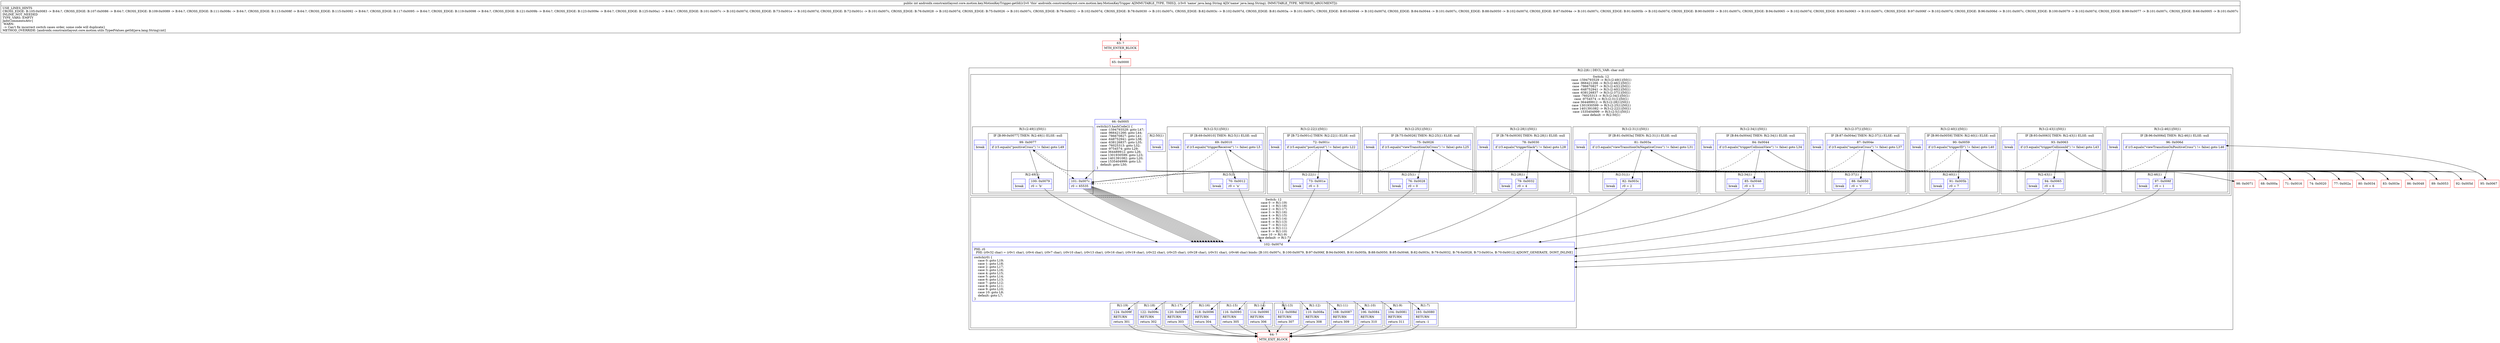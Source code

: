 digraph "CFG forandroidx.constraintlayout.core.motion.key.MotionKeyTrigger.getId(Ljava\/lang\/String;)I" {
subgraph cluster_Region_1675893456 {
label = "R(2:2|6) | DECL_VAR: char null\l";
node [shape=record,color=blue];
subgraph cluster_SwitchRegion_1665377481 {
label = "Switch: 12
 case -1594793529 -> R(3:(2:49|1)|50|1)
 case -966421266 -> R(3:(2:46|1)|50|1)
 case -786670827 -> R(3:(2:43|1)|50|1)
 case -648752941 -> R(3:(2:40|1)|50|1)
 case -638126837 -> R(3:(2:37|1)|50|1)
 case -76025313 -> R(3:(2:34|1)|50|1)
 case -9754574 -> R(3:(2:31|1)|50|1)
 case 364489912 -> R(3:(2:28|1)|50|1)
 case 1301930599 -> R(3:(2:25|1)|50|1)
 case 1401391082 -> R(3:(2:22|1)|50|1)
 case 1535404999 -> R(3:(2:5|1)|50|1)
 case default -> R(2:50|1)";
node [shape=record,color=blue];
Node_66 [shape=record,label="{66\:\ 0x0005|switch(r3.hashCode()) \{\l    case \-1594793529: goto L47;\l    case \-966421266: goto L44;\l    case \-786670827: goto L41;\l    case \-648752941: goto L38;\l    case \-638126837: goto L35;\l    case \-76025313: goto L32;\l    case \-9754574: goto L29;\l    case 364489912: goto L26;\l    case 1301930599: goto L23;\l    case 1401391082: goto L20;\l    case 1535404999: goto L3;\l    default: goto L50;\l\}\l}"];
subgraph cluster_Region_1419465859 {
label = "R(3:(2:49|1)|50|1)";
node [shape=record,color=blue];
subgraph cluster_IfRegion_1355207023 {
label = "IF [B:99:0x0077] THEN: R(2:49|1) ELSE: null";
node [shape=record,color=blue];
Node_99 [shape=record,label="{99\:\ 0x0077|if (r3.equals(\"positiveCross\") != false) goto L49\l}"];
subgraph cluster_Region_1937311546 {
label = "R(2:49|1)";
node [shape=record,color=blue];
Node_100 [shape=record,label="{100\:\ 0x0079|r0 = 'b'\l}"];
Node_InsnContainer_517486719 [shape=record,label="{|break\l}"];
}
}
Node_101 [shape=record,label="{101\:\ 0x007c|r0 = 65535\l}"];
Node_InsnContainer_1571390446 [shape=record,label="{|break\l}"];
}
subgraph cluster_Region_247209206 {
label = "R(3:(2:46|1)|50|1)";
node [shape=record,color=blue];
subgraph cluster_IfRegion_598872446 {
label = "IF [B:96:0x006d] THEN: R(2:46|1) ELSE: null";
node [shape=record,color=blue];
Node_96 [shape=record,label="{96\:\ 0x006d|if (r3.equals(\"viewTransitionOnPositiveCross\") != false) goto L46\l}"];
subgraph cluster_Region_1589142473 {
label = "R(2:46|1)";
node [shape=record,color=blue];
Node_97 [shape=record,label="{97\:\ 0x006f|r0 = 1\l}"];
Node_InsnContainer_1159324110 [shape=record,label="{|break\l}"];
}
}
Node_101 [shape=record,label="{101\:\ 0x007c|r0 = 65535\l}"];
Node_InsnContainer_442315474 [shape=record,label="{|break\l}"];
}
subgraph cluster_Region_1220867780 {
label = "R(3:(2:43|1)|50|1)";
node [shape=record,color=blue];
subgraph cluster_IfRegion_192574596 {
label = "IF [B:93:0x0063] THEN: R(2:43|1) ELSE: null";
node [shape=record,color=blue];
Node_93 [shape=record,label="{93\:\ 0x0063|if (r3.equals(\"triggerCollisionId\") != false) goto L43\l}"];
subgraph cluster_Region_156966879 {
label = "R(2:43|1)";
node [shape=record,color=blue];
Node_94 [shape=record,label="{94\:\ 0x0065|r0 = 6\l}"];
Node_InsnContainer_946912628 [shape=record,label="{|break\l}"];
}
}
Node_101 [shape=record,label="{101\:\ 0x007c|r0 = 65535\l}"];
Node_InsnContainer_854404133 [shape=record,label="{|break\l}"];
}
subgraph cluster_Region_968896648 {
label = "R(3:(2:40|1)|50|1)";
node [shape=record,color=blue];
subgraph cluster_IfRegion_1104495368 {
label = "IF [B:90:0x0059] THEN: R(2:40|1) ELSE: null";
node [shape=record,color=blue];
Node_90 [shape=record,label="{90\:\ 0x0059|if (r3.equals(\"triggerID\") != false) goto L40\l}"];
subgraph cluster_Region_1536418399 {
label = "R(2:40|1)";
node [shape=record,color=blue];
Node_91 [shape=record,label="{91\:\ 0x005b|r0 = 7\l}"];
Node_InsnContainer_424923618 [shape=record,label="{|break\l}"];
}
}
Node_101 [shape=record,label="{101\:\ 0x007c|r0 = 65535\l}"];
Node_InsnContainer_620053665 [shape=record,label="{|break\l}"];
}
subgraph cluster_Region_938562687 {
label = "R(3:(2:37|1)|50|1)";
node [shape=record,color=blue];
subgraph cluster_IfRegion_2132989982 {
label = "IF [B:87:0x004e] THEN: R(2:37|1) ELSE: null";
node [shape=record,color=blue];
Node_87 [shape=record,label="{87\:\ 0x004e|if (r3.equals(\"negativeCross\") != false) goto L37\l}"];
subgraph cluster_Region_1617456832 {
label = "R(2:37|1)";
node [shape=record,color=blue];
Node_88 [shape=record,label="{88\:\ 0x0050|r0 = 't'\l}"];
Node_InsnContainer_344197617 [shape=record,label="{|break\l}"];
}
}
Node_101 [shape=record,label="{101\:\ 0x007c|r0 = 65535\l}"];
Node_InsnContainer_324994626 [shape=record,label="{|break\l}"];
}
subgraph cluster_Region_1497675227 {
label = "R(3:(2:34|1)|50|1)";
node [shape=record,color=blue];
subgraph cluster_IfRegion_495028420 {
label = "IF [B:84:0x0044] THEN: R(2:34|1) ELSE: null";
node [shape=record,color=blue];
Node_84 [shape=record,label="{84\:\ 0x0044|if (r3.equals(\"triggerCollisionView\") != false) goto L34\l}"];
subgraph cluster_Region_2102652719 {
label = "R(2:34|1)";
node [shape=record,color=blue];
Node_85 [shape=record,label="{85\:\ 0x0046|r0 = 5\l}"];
Node_InsnContainer_1955221826 [shape=record,label="{|break\l}"];
}
}
Node_101 [shape=record,label="{101\:\ 0x007c|r0 = 65535\l}"];
Node_InsnContainer_1089803683 [shape=record,label="{|break\l}"];
}
subgraph cluster_Region_911809249 {
label = "R(3:(2:31|1)|50|1)";
node [shape=record,color=blue];
subgraph cluster_IfRegion_737375977 {
label = "IF [B:81:0x003a] THEN: R(2:31|1) ELSE: null";
node [shape=record,color=blue];
Node_81 [shape=record,label="{81\:\ 0x003a|if (r3.equals(\"viewTransitionOnNegativeCross\") != false) goto L31\l}"];
subgraph cluster_Region_740799165 {
label = "R(2:31|1)";
node [shape=record,color=blue];
Node_82 [shape=record,label="{82\:\ 0x003c|r0 = 2\l}"];
Node_InsnContainer_983895291 [shape=record,label="{|break\l}"];
}
}
Node_101 [shape=record,label="{101\:\ 0x007c|r0 = 65535\l}"];
Node_InsnContainer_478366380 [shape=record,label="{|break\l}"];
}
subgraph cluster_Region_245704914 {
label = "R(3:(2:28|1)|50|1)";
node [shape=record,color=blue];
subgraph cluster_IfRegion_1957895314 {
label = "IF [B:78:0x0030] THEN: R(2:28|1) ELSE: null";
node [shape=record,color=blue];
Node_78 [shape=record,label="{78\:\ 0x0030|if (r3.equals(\"triggerSlack\") != false) goto L28\l}"];
subgraph cluster_Region_1759652988 {
label = "R(2:28|1)";
node [shape=record,color=blue];
Node_79 [shape=record,label="{79\:\ 0x0032|r0 = 4\l}"];
Node_InsnContainer_1153919187 [shape=record,label="{|break\l}"];
}
}
Node_101 [shape=record,label="{101\:\ 0x007c|r0 = 65535\l}"];
Node_InsnContainer_1444378212 [shape=record,label="{|break\l}"];
}
subgraph cluster_Region_868927445 {
label = "R(3:(2:25|1)|50|1)";
node [shape=record,color=blue];
subgraph cluster_IfRegion_1355251744 {
label = "IF [B:75:0x0026] THEN: R(2:25|1) ELSE: null";
node [shape=record,color=blue];
Node_75 [shape=record,label="{75\:\ 0x0026|if (r3.equals(\"viewTransitionOnCross\") != false) goto L25\l}"];
subgraph cluster_Region_1272926670 {
label = "R(2:25|1)";
node [shape=record,color=blue];
Node_76 [shape=record,label="{76\:\ 0x0028|r0 = 0\l}"];
Node_InsnContainer_1014780198 [shape=record,label="{|break\l}"];
}
}
Node_101 [shape=record,label="{101\:\ 0x007c|r0 = 65535\l}"];
Node_InsnContainer_1132607370 [shape=record,label="{|break\l}"];
}
subgraph cluster_Region_1331451418 {
label = "R(3:(2:22|1)|50|1)";
node [shape=record,color=blue];
subgraph cluster_IfRegion_785112520 {
label = "IF [B:72:0x001c] THEN: R(2:22|1) ELSE: null";
node [shape=record,color=blue];
Node_72 [shape=record,label="{72\:\ 0x001c|if (r3.equals(\"postLayout\") != false) goto L22\l}"];
subgraph cluster_Region_697820429 {
label = "R(2:22|1)";
node [shape=record,color=blue];
Node_73 [shape=record,label="{73\:\ 0x001e|r0 = 3\l}"];
Node_InsnContainer_1113693873 [shape=record,label="{|break\l}"];
}
}
Node_101 [shape=record,label="{101\:\ 0x007c|r0 = 65535\l}"];
Node_InsnContainer_483001018 [shape=record,label="{|break\l}"];
}
subgraph cluster_Region_825021186 {
label = "R(3:(2:5|1)|50|1)";
node [shape=record,color=blue];
subgraph cluster_IfRegion_1311135950 {
label = "IF [B:69:0x0010] THEN: R(2:5|1) ELSE: null";
node [shape=record,color=blue];
Node_69 [shape=record,label="{69\:\ 0x0010|if (r3.equals(\"triggerReceiver\") != false) goto L5\l}"];
subgraph cluster_Region_942934232 {
label = "R(2:5|1)";
node [shape=record,color=blue];
Node_70 [shape=record,label="{70\:\ 0x0012|r0 = 'n'\l}"];
Node_InsnContainer_1047787871 [shape=record,label="{|break\l}"];
}
}
Node_101 [shape=record,label="{101\:\ 0x007c|r0 = 65535\l}"];
Node_InsnContainer_1890151478 [shape=record,label="{|break\l}"];
}
subgraph cluster_Region_375950925 {
label = "R(2:50|1)";
node [shape=record,color=blue];
Node_101 [shape=record,label="{101\:\ 0x007c|r0 = 65535\l}"];
Node_InsnContainer_1010466635 [shape=record,label="{|break\l}"];
}
}
subgraph cluster_SwitchRegion_1076273194 {
label = "Switch: 12
 case 0 -> R(1:19)
 case 1 -> R(1:18)
 case 2 -> R(1:17)
 case 3 -> R(1:16)
 case 4 -> R(1:15)
 case 5 -> R(1:14)
 case 6 -> R(1:13)
 case 7 -> R(1:12)
 case 8 -> R(1:11)
 case 9 -> R(1:10)
 case 10 -> R(1:9)
 case default -> R(1:7)";
node [shape=record,color=blue];
Node_102 [shape=record,label="{102\:\ 0x007d|PHI: r0 \l  PHI: (r0v32 char) = (r0v1 char), (r0v4 char), (r0v7 char), (r0v10 char), (r0v13 char), (r0v16 char), (r0v19 char), (r0v22 char), (r0v25 char), (r0v28 char), (r0v31 char), (r0v46 char) binds: [B:101:0x007c, B:100:0x0079, B:97:0x006f, B:94:0x0065, B:91:0x005b, B:88:0x0050, B:85:0x0046, B:82:0x003c, B:79:0x0032, B:76:0x0028, B:73:0x001e, B:70:0x0012] A[DONT_GENERATE, DONT_INLINE]\l|switch(r0) \{\l    case 0: goto L19;\l    case 1: goto L18;\l    case 2: goto L17;\l    case 3: goto L16;\l    case 4: goto L15;\l    case 5: goto L14;\l    case 6: goto L13;\l    case 7: goto L12;\l    case 8: goto L11;\l    case 9: goto L10;\l    case 10: goto L9;\l    default: goto L7;\l\}\l}"];
subgraph cluster_Region_1639846000 {
label = "R(1:19)";
node [shape=record,color=blue];
Node_124 [shape=record,label="{124\:\ 0x009f|RETURN\l|return 301\l}"];
}
subgraph cluster_Region_1523386541 {
label = "R(1:18)";
node [shape=record,color=blue];
Node_122 [shape=record,label="{122\:\ 0x009c|RETURN\l|return 302\l}"];
}
subgraph cluster_Region_895677592 {
label = "R(1:17)";
node [shape=record,color=blue];
Node_120 [shape=record,label="{120\:\ 0x0099|RETURN\l|return 303\l}"];
}
subgraph cluster_Region_1076901358 {
label = "R(1:16)";
node [shape=record,color=blue];
Node_118 [shape=record,label="{118\:\ 0x0096|RETURN\l|return 304\l}"];
}
subgraph cluster_Region_1369210888 {
label = "R(1:15)";
node [shape=record,color=blue];
Node_116 [shape=record,label="{116\:\ 0x0093|RETURN\l|return 305\l}"];
}
subgraph cluster_Region_1671848694 {
label = "R(1:14)";
node [shape=record,color=blue];
Node_114 [shape=record,label="{114\:\ 0x0090|RETURN\l|return 306\l}"];
}
subgraph cluster_Region_1103268910 {
label = "R(1:13)";
node [shape=record,color=blue];
Node_112 [shape=record,label="{112\:\ 0x008d|RETURN\l|return 307\l}"];
}
subgraph cluster_Region_1859261 {
label = "R(1:12)";
node [shape=record,color=blue];
Node_110 [shape=record,label="{110\:\ 0x008a|RETURN\l|return 308\l}"];
}
subgraph cluster_Region_892666486 {
label = "R(1:11)";
node [shape=record,color=blue];
Node_108 [shape=record,label="{108\:\ 0x0087|RETURN\l|return 309\l}"];
}
subgraph cluster_Region_1700034548 {
label = "R(1:10)";
node [shape=record,color=blue];
Node_106 [shape=record,label="{106\:\ 0x0084|RETURN\l|return 310\l}"];
}
subgraph cluster_Region_815932556 {
label = "R(1:9)";
node [shape=record,color=blue];
Node_104 [shape=record,label="{104\:\ 0x0081|RETURN\l|return 311\l}"];
}
subgraph cluster_Region_1386839443 {
label = "R(1:7)";
node [shape=record,color=blue];
Node_103 [shape=record,label="{103\:\ 0x0080|RETURN\l|return \-1\l}"];
}
}
}
Node_63 [shape=record,color=red,label="{63\:\ ?|MTH_ENTER_BLOCK\l}"];
Node_65 [shape=record,color=red,label="{65\:\ 0x0000}"];
Node_68 [shape=record,color=red,label="{68\:\ 0x000a}"];
Node_64 [shape=record,color=red,label="{64\:\ ?|MTH_EXIT_BLOCK\l}"];
Node_71 [shape=record,color=red,label="{71\:\ 0x0016}"];
Node_74 [shape=record,color=red,label="{74\:\ 0x0020}"];
Node_77 [shape=record,color=red,label="{77\:\ 0x002a}"];
Node_80 [shape=record,color=red,label="{80\:\ 0x0034}"];
Node_83 [shape=record,color=red,label="{83\:\ 0x003e}"];
Node_86 [shape=record,color=red,label="{86\:\ 0x0048}"];
Node_89 [shape=record,color=red,label="{89\:\ 0x0053}"];
Node_92 [shape=record,color=red,label="{92\:\ 0x005d}"];
Node_95 [shape=record,color=red,label="{95\:\ 0x0067}"];
Node_98 [shape=record,color=red,label="{98\:\ 0x0071}"];
MethodNode[shape=record,label="{public int androidx.constraintlayout.core.motion.key.MotionKeyTrigger.getId((r2v0 'this' androidx.constraintlayout.core.motion.key.MotionKeyTrigger A[IMMUTABLE_TYPE, THIS]), (r3v0 'name' java.lang.String A[D('name' java.lang.String), IMMUTABLE_TYPE, METHOD_ARGUMENT]))  | USE_LINES_HINTS\lCROSS_EDGE: B:105:0x0083 \-\> B:64:?, CROSS_EDGE: B:107:0x0086 \-\> B:64:?, CROSS_EDGE: B:109:0x0089 \-\> B:64:?, CROSS_EDGE: B:111:0x008c \-\> B:64:?, CROSS_EDGE: B:113:0x008f \-\> B:64:?, CROSS_EDGE: B:115:0x0092 \-\> B:64:?, CROSS_EDGE: B:117:0x0095 \-\> B:64:?, CROSS_EDGE: B:119:0x0098 \-\> B:64:?, CROSS_EDGE: B:121:0x009b \-\> B:64:?, CROSS_EDGE: B:123:0x009e \-\> B:64:?, CROSS_EDGE: B:125:0x00a1 \-\> B:64:?, CROSS_EDGE: B:101:0x007c \-\> B:102:0x007d, CROSS_EDGE: B:73:0x001e \-\> B:102:0x007d, CROSS_EDGE: B:72:0x001c \-\> B:101:0x007c, CROSS_EDGE: B:76:0x0028 \-\> B:102:0x007d, CROSS_EDGE: B:75:0x0026 \-\> B:101:0x007c, CROSS_EDGE: B:79:0x0032 \-\> B:102:0x007d, CROSS_EDGE: B:78:0x0030 \-\> B:101:0x007c, CROSS_EDGE: B:82:0x003c \-\> B:102:0x007d, CROSS_EDGE: B:81:0x003a \-\> B:101:0x007c, CROSS_EDGE: B:85:0x0046 \-\> B:102:0x007d, CROSS_EDGE: B:84:0x0044 \-\> B:101:0x007c, CROSS_EDGE: B:88:0x0050 \-\> B:102:0x007d, CROSS_EDGE: B:87:0x004e \-\> B:101:0x007c, CROSS_EDGE: B:91:0x005b \-\> B:102:0x007d, CROSS_EDGE: B:90:0x0059 \-\> B:101:0x007c, CROSS_EDGE: B:94:0x0065 \-\> B:102:0x007d, CROSS_EDGE: B:93:0x0063 \-\> B:101:0x007c, CROSS_EDGE: B:97:0x006f \-\> B:102:0x007d, CROSS_EDGE: B:96:0x006d \-\> B:101:0x007c, CROSS_EDGE: B:100:0x0079 \-\> B:102:0x007d, CROSS_EDGE: B:99:0x0077 \-\> B:101:0x007c, CROSS_EDGE: B:66:0x0005 \-\> B:101:0x007c\lINLINE_NOT_NEEDED\lTYPE_VARS: EMPTY\lJadxCommentsAttr\{\l WARN: \l \-\> Can't fix incorrect switch cases order, some code will duplicate\}\lMETHOD_OVERRIDE: [androidx.constraintlayout.core.motion.utils.TypedValues.getId(java.lang.String):int]\l}"];
MethodNode -> Node_63;Node_66 -> Node_68;
Node_66 -> Node_71;
Node_66 -> Node_74;
Node_66 -> Node_77;
Node_66 -> Node_80;
Node_66 -> Node_83;
Node_66 -> Node_86;
Node_66 -> Node_89;
Node_66 -> Node_92;
Node_66 -> Node_95;
Node_66 -> Node_98;
Node_66 -> Node_101;
Node_99 -> Node_100;
Node_99 -> Node_101[style=dashed];
Node_100 -> Node_102;
Node_101 -> Node_102;
Node_96 -> Node_97;
Node_96 -> Node_101[style=dashed];
Node_97 -> Node_102;
Node_101 -> Node_102;
Node_93 -> Node_94;
Node_93 -> Node_101[style=dashed];
Node_94 -> Node_102;
Node_101 -> Node_102;
Node_90 -> Node_91;
Node_90 -> Node_101[style=dashed];
Node_91 -> Node_102;
Node_101 -> Node_102;
Node_87 -> Node_88;
Node_87 -> Node_101[style=dashed];
Node_88 -> Node_102;
Node_101 -> Node_102;
Node_84 -> Node_85;
Node_84 -> Node_101[style=dashed];
Node_85 -> Node_102;
Node_101 -> Node_102;
Node_81 -> Node_82;
Node_81 -> Node_101[style=dashed];
Node_82 -> Node_102;
Node_101 -> Node_102;
Node_78 -> Node_79;
Node_78 -> Node_101[style=dashed];
Node_79 -> Node_102;
Node_101 -> Node_102;
Node_75 -> Node_76;
Node_75 -> Node_101[style=dashed];
Node_76 -> Node_102;
Node_101 -> Node_102;
Node_72 -> Node_73;
Node_72 -> Node_101[style=dashed];
Node_73 -> Node_102;
Node_101 -> Node_102;
Node_69 -> Node_70;
Node_69 -> Node_101[style=dashed];
Node_70 -> Node_102;
Node_101 -> Node_102;
Node_101 -> Node_102;
Node_102 -> Node_103;
Node_102 -> Node_104;
Node_102 -> Node_106;
Node_102 -> Node_108;
Node_102 -> Node_110;
Node_102 -> Node_112;
Node_102 -> Node_114;
Node_102 -> Node_116;
Node_102 -> Node_118;
Node_102 -> Node_120;
Node_102 -> Node_122;
Node_102 -> Node_124;
Node_124 -> Node_64;
Node_122 -> Node_64;
Node_120 -> Node_64;
Node_118 -> Node_64;
Node_116 -> Node_64;
Node_114 -> Node_64;
Node_112 -> Node_64;
Node_110 -> Node_64;
Node_108 -> Node_64;
Node_106 -> Node_64;
Node_104 -> Node_64;
Node_103 -> Node_64;
Node_63 -> Node_65;
Node_65 -> Node_66;
Node_68 -> Node_69;
Node_71 -> Node_72;
Node_74 -> Node_75;
Node_77 -> Node_78;
Node_80 -> Node_81;
Node_83 -> Node_84;
Node_86 -> Node_87;
Node_89 -> Node_90;
Node_92 -> Node_93;
Node_95 -> Node_96;
Node_98 -> Node_99;
}

